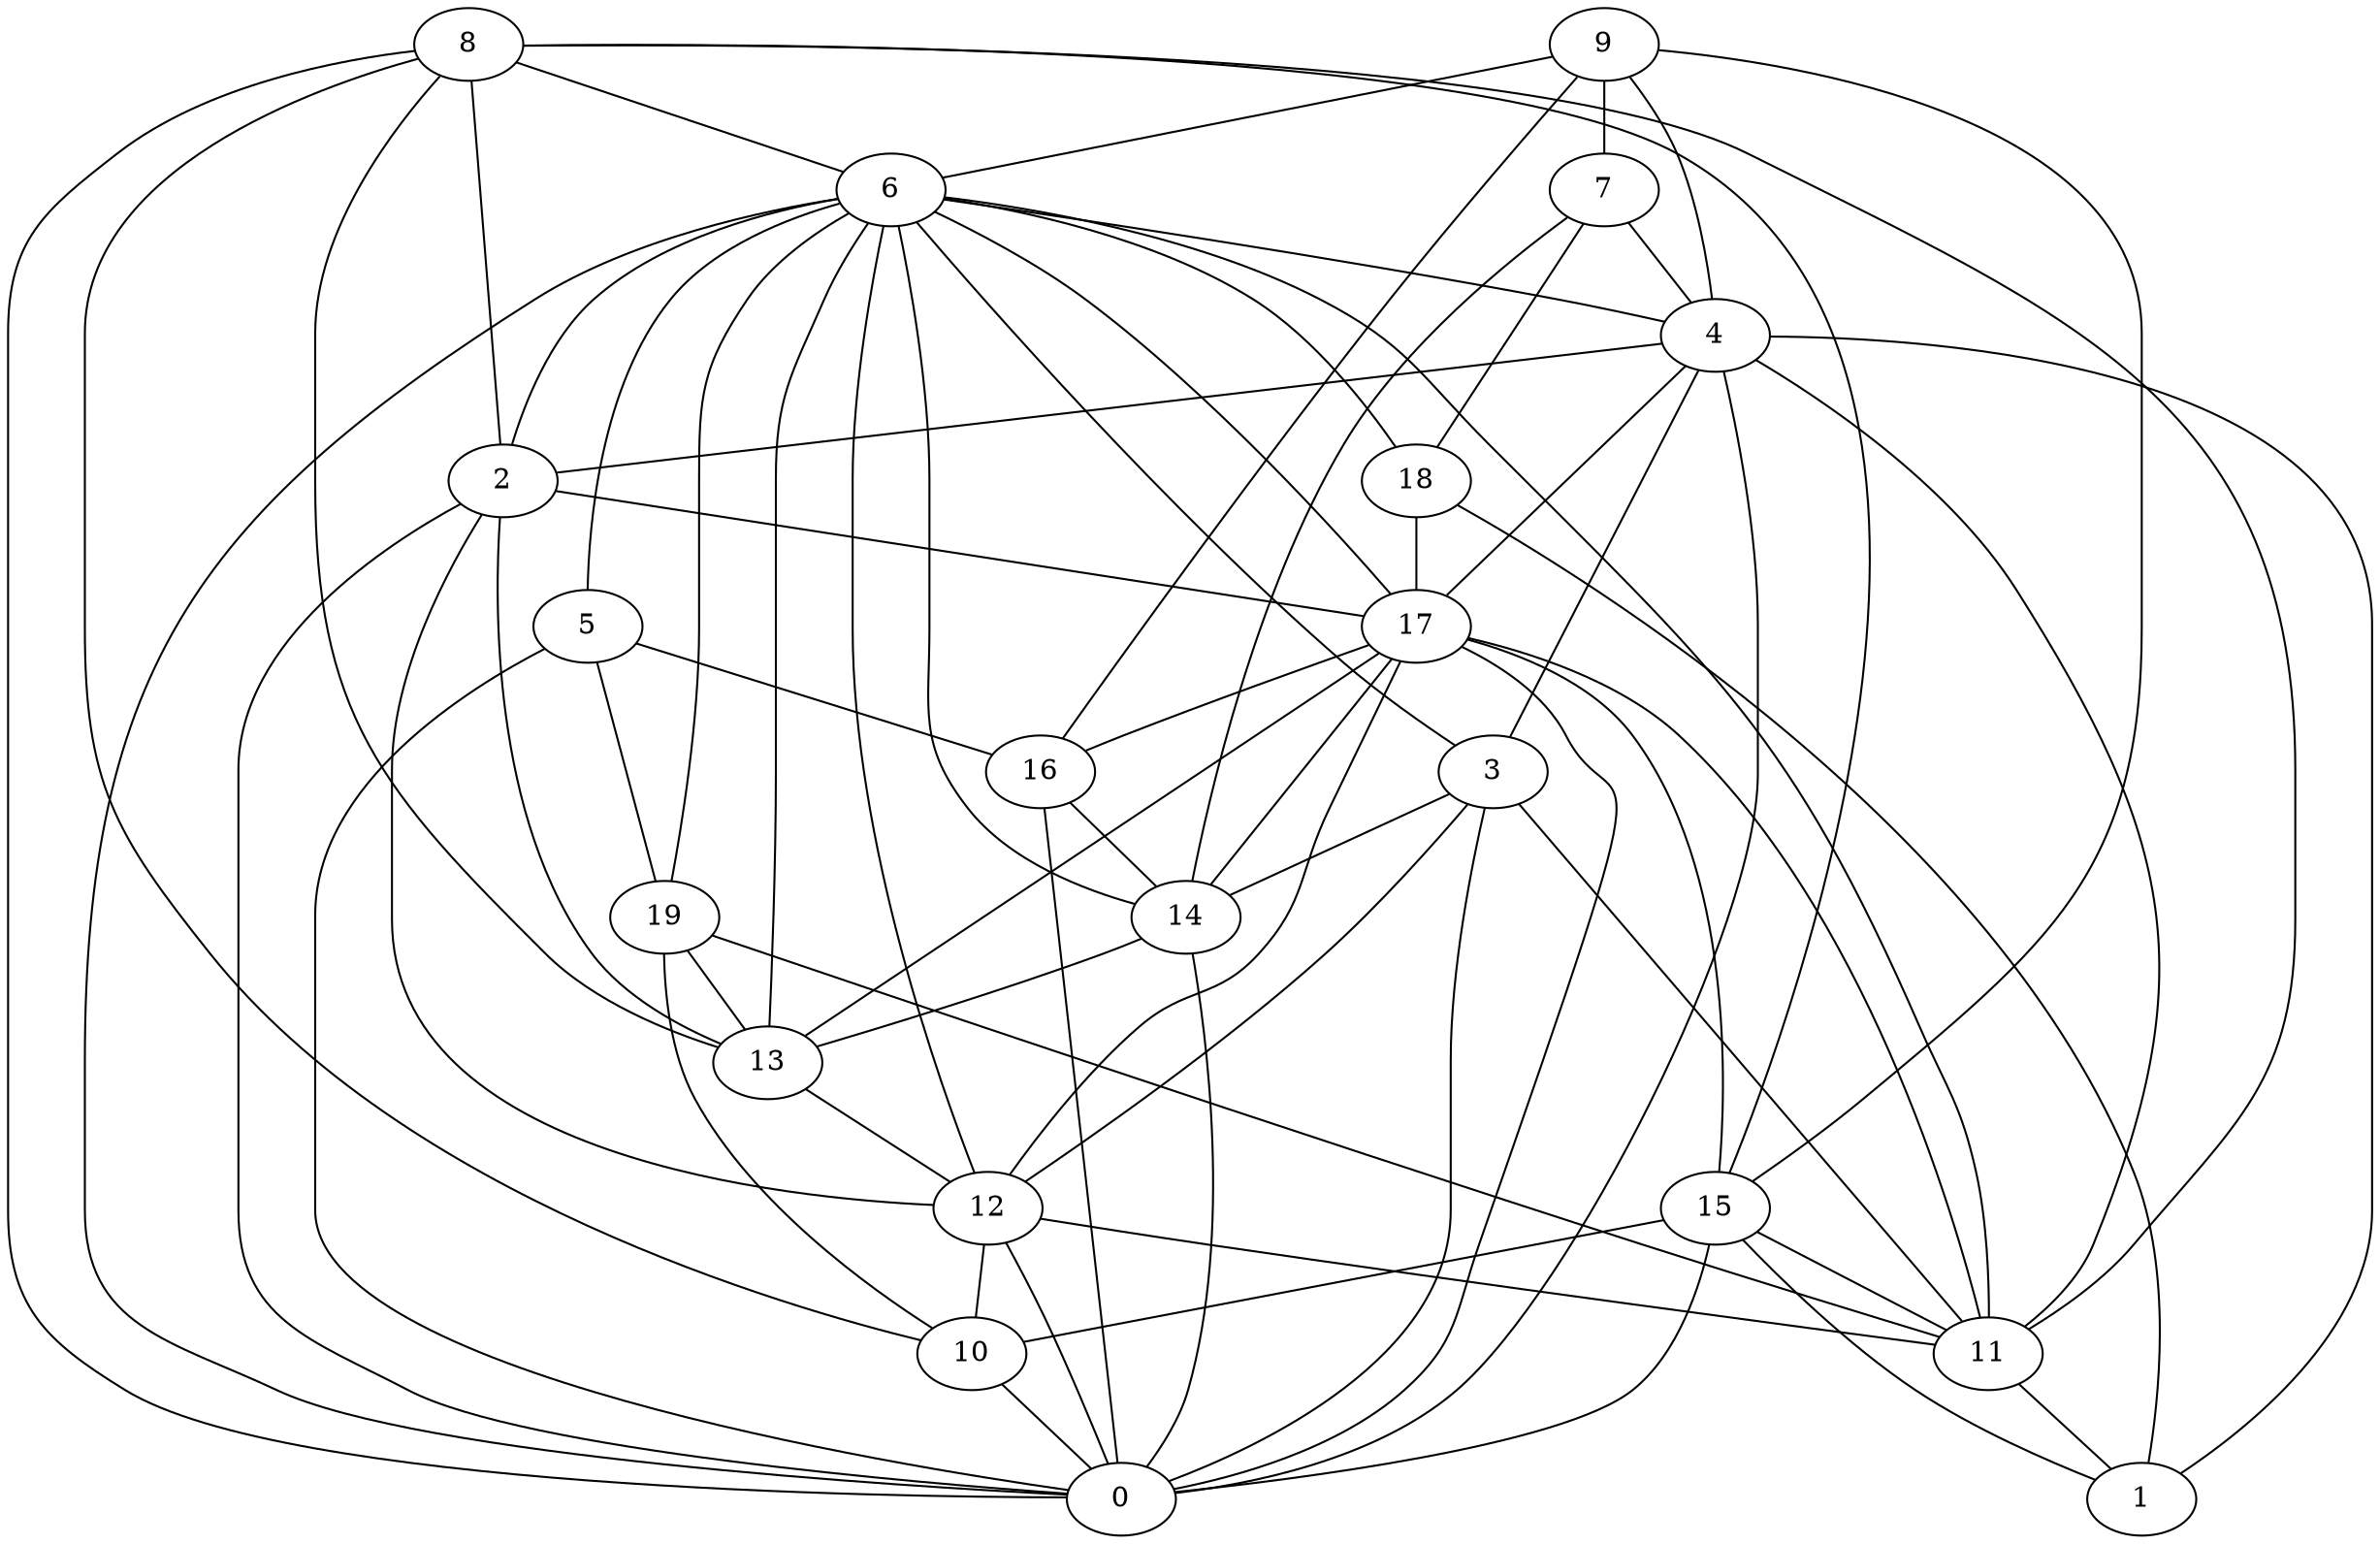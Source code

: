 digraph GG_graph {

subgraph G_graph {
edge [color = black]
"2" -> "12" [dir = none]
"2" -> "0" [dir = none]
"2" -> "13" [dir = none]
"14" -> "13" [dir = none]
"14" -> "0" [dir = none]
"12" -> "10" [dir = none]
"12" -> "0" [dir = none]
"12" -> "11" [dir = none]
"5" -> "0" [dir = none]
"5" -> "16" [dir = none]
"3" -> "11" [dir = none]
"3" -> "0" [dir = none]
"16" -> "0" [dir = none]
"16" -> "14" [dir = none]
"8" -> "13" [dir = none]
"8" -> "10" [dir = none]
"8" -> "15" [dir = none]
"8" -> "11" [dir = none]
"8" -> "6" [dir = none]
"10" -> "0" [dir = none]
"15" -> "10" [dir = none]
"15" -> "1" [dir = none]
"13" -> "12" [dir = none]
"4" -> "0" [dir = none]
"4" -> "2" [dir = none]
"4" -> "11" [dir = none]
"4" -> "1" [dir = none]
"4" -> "3" [dir = none]
"7" -> "4" [dir = none]
"7" -> "18" [dir = none]
"7" -> "14" [dir = none]
"17" -> "0" [dir = none]
"17" -> "12" [dir = none]
"17" -> "14" [dir = none]
"17" -> "16" [dir = none]
"17" -> "11" [dir = none]
"9" -> "15" [dir = none]
"9" -> "6" [dir = none]
"9" -> "7" [dir = none]
"9" -> "4" [dir = none]
"9" -> "16" [dir = none]
"6" -> "14" [dir = none]
"6" -> "19" [dir = none]
"6" -> "0" [dir = none]
"6" -> "11" [dir = none]
"6" -> "17" [dir = none]
"6" -> "3" [dir = none]
"6" -> "5" [dir = none]
"6" -> "18" [dir = none]
"6" -> "4" [dir = none]
"6" -> "13" [dir = none]
"19" -> "11" [dir = none]
"19" -> "13" [dir = none]
"19" -> "10" [dir = none]
"18" -> "17" [dir = none]
"18" -> "1" [dir = none]
"11" -> "1" [dir = none]
"5" -> "19" [dir = none]
"2" -> "17" [dir = none]
"3" -> "12" [dir = none]
"4" -> "17" [dir = none]
"17" -> "13" [dir = none]
"6" -> "2" [dir = none]
"6" -> "12" [dir = none]
"8" -> "0" [dir = none]
"3" -> "14" [dir = none]
"17" -> "15" [dir = none]
"15" -> "0" [dir = none]
"15" -> "11" [dir = none]
"8" -> "2" [dir = none]
}

}
